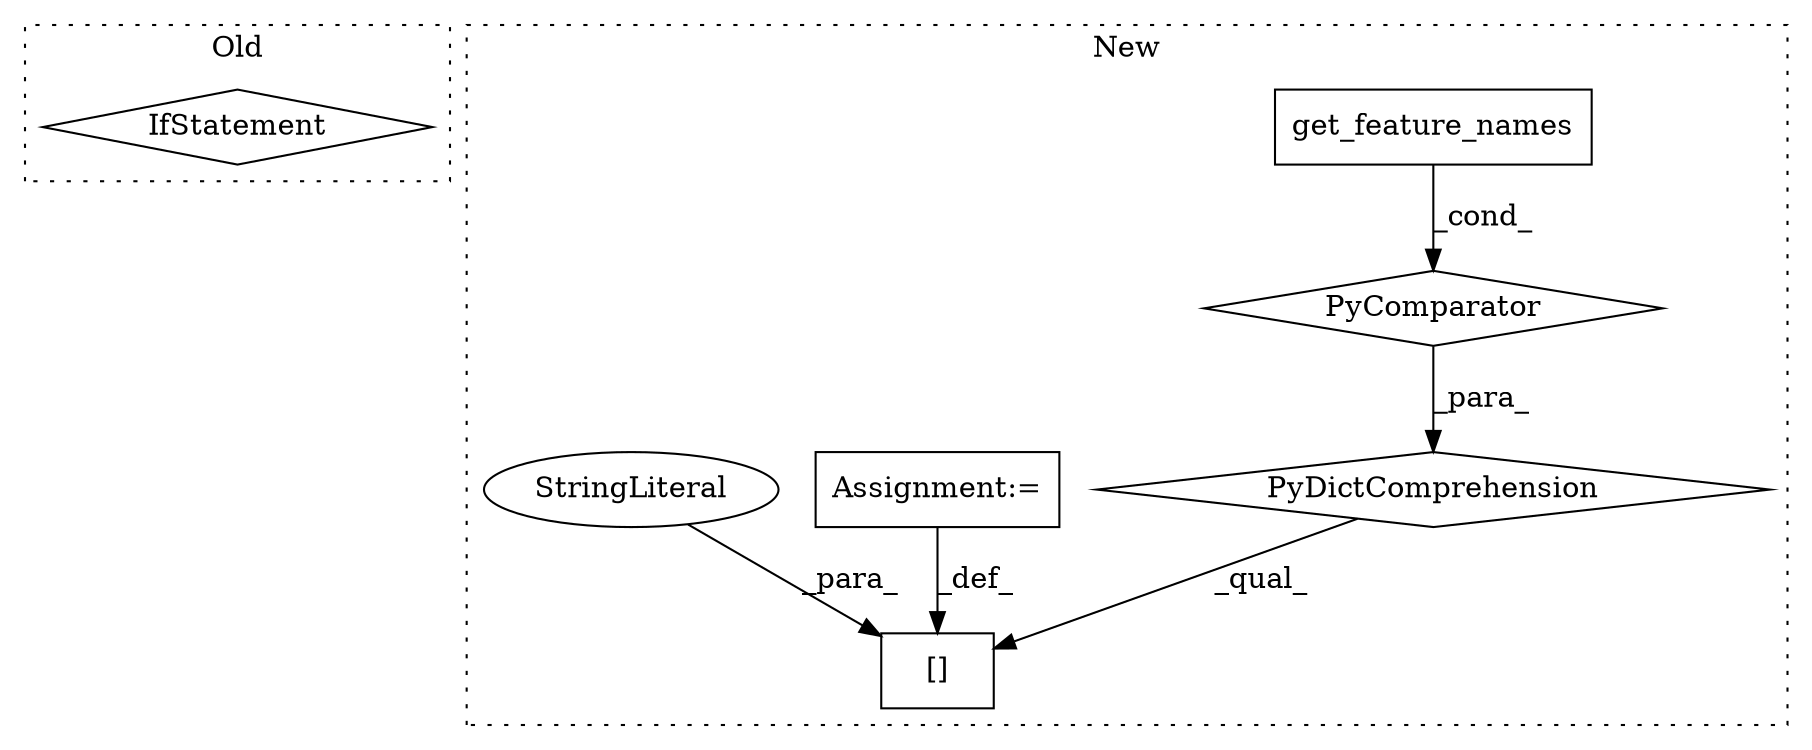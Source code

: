 digraph G {
subgraph cluster0 {
1 [label="IfStatement" a="25" s="2485" l="36" shape="diamond"];
label = "Old";
style="dotted";
}
subgraph cluster1 {
2 [label="get_feature_names" a="32" s="2261,2294" l="18,1" shape="box"];
3 [label="PyComparator" a="113" s="2251" l="53" shape="diamond"];
4 [label="PyDictComprehension" a="110" s="2166" l="146" shape="diamond"];
5 [label="[]" a="2" s="2312,2326" l="2,1" shape="box"];
6 [label="Assignment:=" a="7" s="2327" l="1" shape="box"];
7 [label="StringLiteral" a="45" s="2314" l="12" shape="ellipse"];
label = "New";
style="dotted";
}
2 -> 3 [label="_cond_"];
3 -> 4 [label="_para_"];
4 -> 5 [label="_qual_"];
6 -> 5 [label="_def_"];
7 -> 5 [label="_para_"];
}